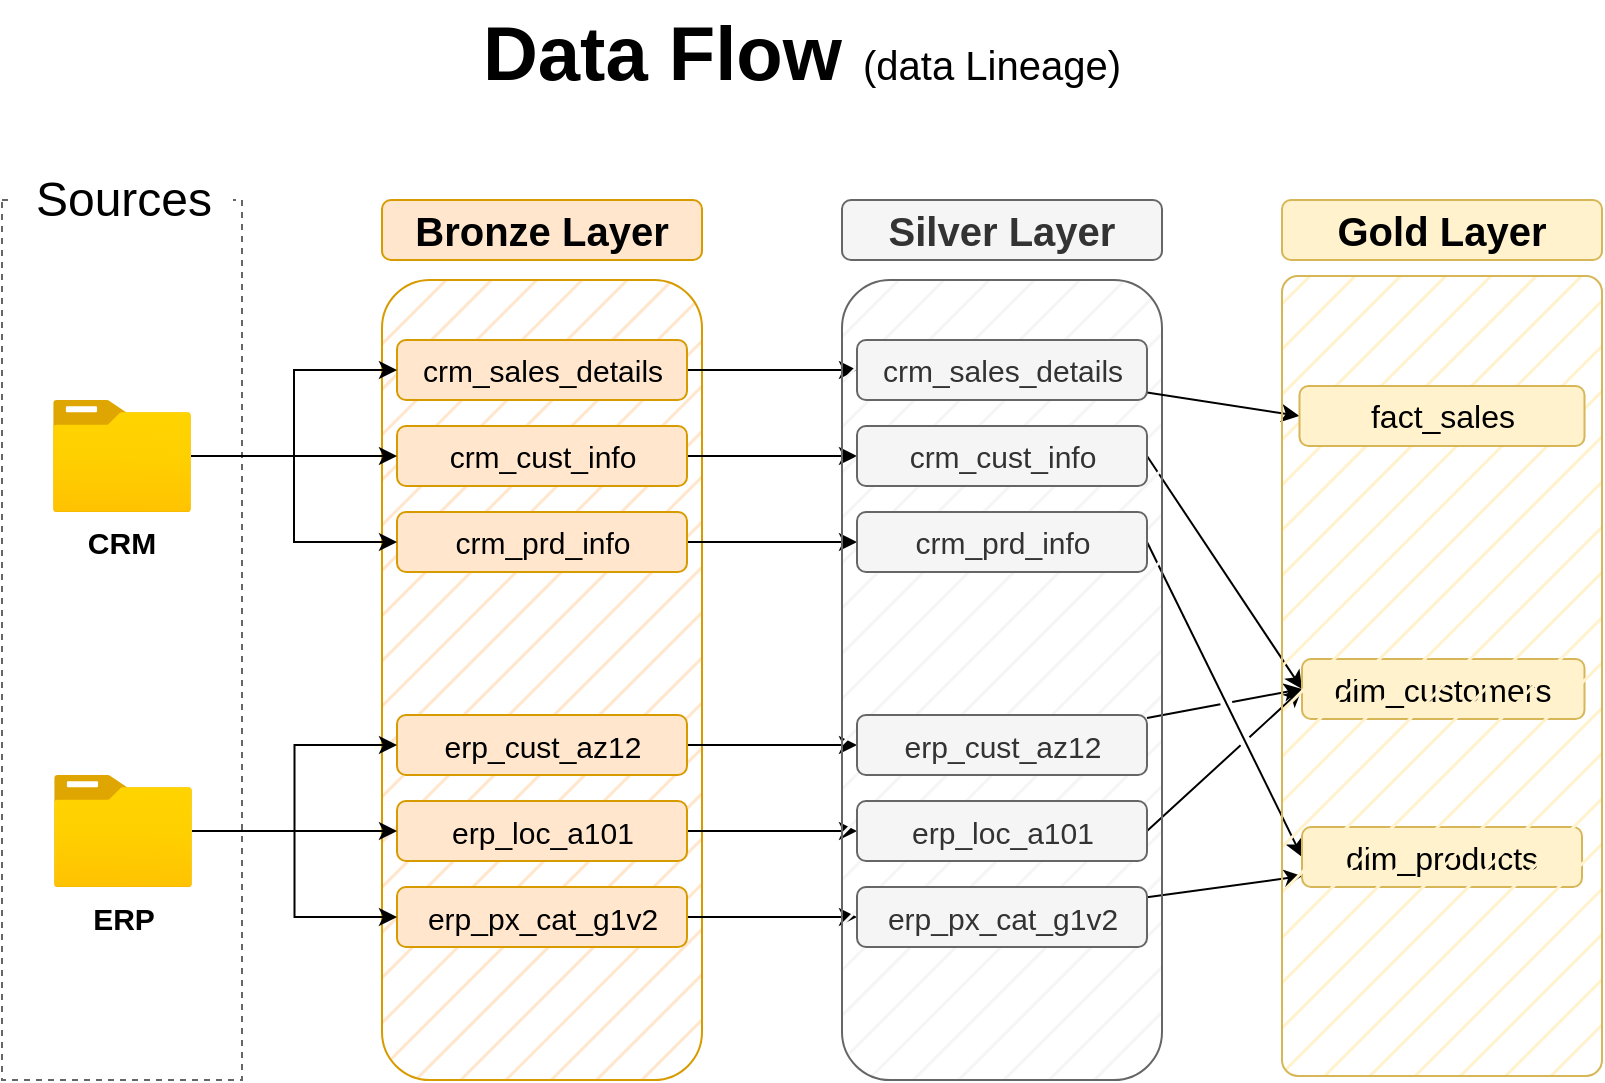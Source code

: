 <mxfile version="26.0.16">
  <diagram name="Page-1" id="McN0kEQVltREOp8O5Q6n">
    <mxGraphModel dx="1600" dy="1874" grid="1" gridSize="10" guides="1" tooltips="1" connect="1" arrows="1" fold="1" page="1" pageScale="1" pageWidth="850" pageHeight="1100" math="0" shadow="0">
      <root>
        <mxCell id="0" />
        <mxCell id="1" parent="0" />
        <mxCell id="T_Q_yISWjfhSMRc6sAfI-7" style="rounded=0;orthogonalLoop=1;jettySize=auto;html=1;entryX=0;entryY=0.5;entryDx=0;entryDy=0;exitX=1;exitY=0.5;exitDx=0;exitDy=0;jumpStyle=gap;" edge="1" parent="1" source="WvUIc4aGueGax_Y1hHD2-26" target="T_Q_yISWjfhSMRc6sAfI-4">
          <mxGeometry relative="1" as="geometry" />
        </mxCell>
        <mxCell id="T_Q_yISWjfhSMRc6sAfI-10" value="" style="rounded=0;orthogonalLoop=1;jettySize=auto;html=1;entryX=0;entryY=0.5;entryDx=0;entryDy=0;exitX=1;exitY=0.5;exitDx=0;exitDy=0;jumpStyle=gap;" edge="1" parent="1" source="WvUIc4aGueGax_Y1hHD2-27" target="T_Q_yISWjfhSMRc6sAfI-5">
          <mxGeometry relative="1" as="geometry" />
        </mxCell>
        <mxCell id="T_Q_yISWjfhSMRc6sAfI-8" value="" style="rounded=0;orthogonalLoop=1;jettySize=auto;html=1;entryX=0;entryY=0.5;entryDx=0;entryDy=0;jumpStyle=gap;" edge="1" parent="1" source="WvUIc4aGueGax_Y1hHD2-28" target="T_Q_yISWjfhSMRc6sAfI-4">
          <mxGeometry relative="1" as="geometry" />
        </mxCell>
        <mxCell id="T_Q_yISWjfhSMRc6sAfI-11" style="rounded=0;orthogonalLoop=1;jettySize=auto;html=1;entryX=0;entryY=0.5;entryDx=0;entryDy=0;exitX=1;exitY=0.5;exitDx=0;exitDy=0;jumpStyle=gap;" edge="1" parent="1" source="WvUIc4aGueGax_Y1hHD2-29" target="T_Q_yISWjfhSMRc6sAfI-4">
          <mxGeometry relative="1" as="geometry" />
        </mxCell>
        <mxCell id="T_Q_yISWjfhSMRc6sAfI-9" value="" style="rounded=0;orthogonalLoop=1;jettySize=auto;html=1;jumpStyle=gap;" edge="1" parent="1" source="WvUIc4aGueGax_Y1hHD2-30" target="T_Q_yISWjfhSMRc6sAfI-5">
          <mxGeometry relative="1" as="geometry" />
        </mxCell>
        <mxCell id="T_Q_yISWjfhSMRc6sAfI-4" value="dim_customers" style="rounded=1;whiteSpace=wrap;html=1;fillColor=#fff2cc;strokeColor=#d6b656;fontSize=16;fontStyle=0;" vertex="1" parent="1">
          <mxGeometry x="730" y="309.5" width="141.25" height="30" as="geometry" />
        </mxCell>
        <mxCell id="T_Q_yISWjfhSMRc6sAfI-5" value="dim_products" style="rounded=1;whiteSpace=wrap;html=1;fillColor=#fff2cc;strokeColor=#d6b656;fontSize=16;fontStyle=0;" vertex="1" parent="1">
          <mxGeometry x="730" y="393.5" width="140" height="30" as="geometry" />
        </mxCell>
        <mxCell id="WvUIc4aGueGax_Y1hHD2-1" value="" style="rounded=0;whiteSpace=wrap;html=1;fillColor=none;dashed=1;fontColor=#333333;strokeColor=#666666;" parent="1" vertex="1">
          <mxGeometry x="80" y="80" width="120" height="440" as="geometry" />
        </mxCell>
        <mxCell id="WvUIc4aGueGax_Y1hHD2-2" value="&lt;font style=&quot;font-size: 24px;&quot;&gt;Sources&lt;/font&gt;" style="rounded=1;whiteSpace=wrap;html=1;fillColor=default;strokeColor=none;" parent="1" vertex="1">
          <mxGeometry x="85.5" y="70" width="110" height="20" as="geometry" />
        </mxCell>
        <mxCell id="WvUIc4aGueGax_Y1hHD2-3" value="" style="group" parent="1" vertex="1" connectable="0">
          <mxGeometry x="105.5" y="180" width="69" height="86" as="geometry" />
        </mxCell>
        <mxCell id="WvUIc4aGueGax_Y1hHD2-4" value="" style="image;aspect=fixed;html=1;points=[];align=center;fontSize=12;image=img/lib/azure2/general/Folder_Blank.svg;" parent="WvUIc4aGueGax_Y1hHD2-3" vertex="1">
          <mxGeometry width="69" height="56.0" as="geometry" />
        </mxCell>
        <mxCell id="WvUIc4aGueGax_Y1hHD2-5" value="&lt;font style=&quot;font-size: 15px;&quot;&gt;&lt;b style=&quot;&quot;&gt;CRM&lt;/b&gt;&lt;/font&gt;" style="text;html=1;align=center;verticalAlign=middle;whiteSpace=wrap;rounded=0;" parent="WvUIc4aGueGax_Y1hHD2-3" vertex="1">
          <mxGeometry x="4.5" y="56" width="60" height="30" as="geometry" />
        </mxCell>
        <mxCell id="WvUIc4aGueGax_Y1hHD2-6" value="" style="group" parent="1" vertex="1" connectable="0">
          <mxGeometry x="106" y="367.5" width="69" height="86" as="geometry" />
        </mxCell>
        <mxCell id="WvUIc4aGueGax_Y1hHD2-7" value="" style="image;aspect=fixed;html=1;points=[];align=center;fontSize=12;image=img/lib/azure2/general/Folder_Blank.svg;" parent="WvUIc4aGueGax_Y1hHD2-6" vertex="1">
          <mxGeometry width="69" height="56.0" as="geometry" />
        </mxCell>
        <mxCell id="WvUIc4aGueGax_Y1hHD2-8" value="&lt;font style=&quot;font-size: 15px;&quot;&gt;&lt;b style=&quot;&quot;&gt;ERP&lt;/b&gt;&lt;/font&gt;" style="text;html=1;align=center;verticalAlign=middle;whiteSpace=wrap;rounded=0;" parent="WvUIc4aGueGax_Y1hHD2-6" vertex="1">
          <mxGeometry x="4.5" y="56" width="60" height="30" as="geometry" />
        </mxCell>
        <mxCell id="WvUIc4aGueGax_Y1hHD2-9" value="" style="rounded=1;whiteSpace=wrap;html=1;fillColor=#ffe6cc;fillStyle=hatch;strokeColor=#d79b00;" parent="1" vertex="1">
          <mxGeometry x="270" y="120" width="160" height="400" as="geometry" />
        </mxCell>
        <mxCell id="WvUIc4aGueGax_Y1hHD2-10" value="&lt;font style=&quot;font-size: 20px;&quot;&gt;&lt;b&gt;Bronze Layer&lt;/b&gt;&lt;/font&gt;" style="rounded=1;whiteSpace=wrap;html=1;strokeColor=#d79b00;fillColor=#ffe6cc;" parent="1" vertex="1">
          <mxGeometry x="270" y="80" width="160" height="30" as="geometry" />
        </mxCell>
        <mxCell id="WvUIc4aGueGax_Y1hHD2-31" style="edgeStyle=orthogonalEdgeStyle;rounded=0;orthogonalLoop=1;jettySize=auto;html=1;" parent="1" source="WvUIc4aGueGax_Y1hHD2-11" target="WvUIc4aGueGax_Y1hHD2-25" edge="1">
          <mxGeometry relative="1" as="geometry" />
        </mxCell>
        <mxCell id="WvUIc4aGueGax_Y1hHD2-11" value="&lt;font style=&quot;font-size: 15px;&quot;&gt;crm_sales_details&lt;/font&gt;" style="rounded=1;whiteSpace=wrap;html=1;strokeColor=#d79b00;fillColor=#ffe6cc;" parent="1" vertex="1">
          <mxGeometry x="277.5" y="150" width="145" height="30" as="geometry" />
        </mxCell>
        <mxCell id="WvUIc4aGueGax_Y1hHD2-32" style="edgeStyle=orthogonalEdgeStyle;rounded=0;orthogonalLoop=1;jettySize=auto;html=1;entryX=0;entryY=0.5;entryDx=0;entryDy=0;" parent="1" source="WvUIc4aGueGax_Y1hHD2-12" target="WvUIc4aGueGax_Y1hHD2-26" edge="1">
          <mxGeometry relative="1" as="geometry" />
        </mxCell>
        <mxCell id="WvUIc4aGueGax_Y1hHD2-12" value="&lt;font style=&quot;font-size: 15px;&quot;&gt;crm_cust_info&lt;/font&gt;" style="rounded=1;whiteSpace=wrap;html=1;strokeColor=#d79b00;fillColor=#ffe6cc;" parent="1" vertex="1">
          <mxGeometry x="277.5" y="193" width="145" height="30" as="geometry" />
        </mxCell>
        <mxCell id="WvUIc4aGueGax_Y1hHD2-33" style="edgeStyle=orthogonalEdgeStyle;rounded=0;orthogonalLoop=1;jettySize=auto;html=1;entryX=0;entryY=0.5;entryDx=0;entryDy=0;" parent="1" source="WvUIc4aGueGax_Y1hHD2-13" target="WvUIc4aGueGax_Y1hHD2-27" edge="1">
          <mxGeometry relative="1" as="geometry" />
        </mxCell>
        <mxCell id="WvUIc4aGueGax_Y1hHD2-13" value="&lt;font style=&quot;font-size: 15px;&quot;&gt;crm_prd_info&lt;/font&gt;" style="rounded=1;whiteSpace=wrap;html=1;strokeColor=#d79b00;fillColor=#ffe6cc;" parent="1" vertex="1">
          <mxGeometry x="277.5" y="236" width="145" height="30" as="geometry" />
        </mxCell>
        <mxCell id="WvUIc4aGueGax_Y1hHD2-14" style="edgeStyle=orthogonalEdgeStyle;rounded=0;orthogonalLoop=1;jettySize=auto;html=1;entryX=0;entryY=0.5;entryDx=0;entryDy=0;" parent="1" source="WvUIc4aGueGax_Y1hHD2-4" target="WvUIc4aGueGax_Y1hHD2-11" edge="1">
          <mxGeometry relative="1" as="geometry" />
        </mxCell>
        <mxCell id="WvUIc4aGueGax_Y1hHD2-15" style="edgeStyle=orthogonalEdgeStyle;rounded=0;orthogonalLoop=1;jettySize=auto;html=1;entryX=0;entryY=0.5;entryDx=0;entryDy=0;" parent="1" source="WvUIc4aGueGax_Y1hHD2-4" target="WvUIc4aGueGax_Y1hHD2-12" edge="1">
          <mxGeometry relative="1" as="geometry" />
        </mxCell>
        <mxCell id="WvUIc4aGueGax_Y1hHD2-16" style="edgeStyle=orthogonalEdgeStyle;rounded=0;orthogonalLoop=1;jettySize=auto;html=1;entryX=0;entryY=0.5;entryDx=0;entryDy=0;" parent="1" source="WvUIc4aGueGax_Y1hHD2-4" target="WvUIc4aGueGax_Y1hHD2-13" edge="1">
          <mxGeometry relative="1" as="geometry" />
        </mxCell>
        <mxCell id="WvUIc4aGueGax_Y1hHD2-35" style="edgeStyle=orthogonalEdgeStyle;rounded=0;orthogonalLoop=1;jettySize=auto;html=1;" parent="1" source="WvUIc4aGueGax_Y1hHD2-17" target="WvUIc4aGueGax_Y1hHD2-28" edge="1">
          <mxGeometry relative="1" as="geometry" />
        </mxCell>
        <mxCell id="WvUIc4aGueGax_Y1hHD2-17" value="&lt;font style=&quot;font-size: 15px;&quot;&gt;erp_cust_az12&lt;/font&gt;" style="rounded=1;whiteSpace=wrap;html=1;strokeColor=#d79b00;fillColor=#ffe6cc;" parent="1" vertex="1">
          <mxGeometry x="277.5" y="337.5" width="145" height="30" as="geometry" />
        </mxCell>
        <mxCell id="WvUIc4aGueGax_Y1hHD2-34" style="edgeStyle=orthogonalEdgeStyle;rounded=0;orthogonalLoop=1;jettySize=auto;html=1;" parent="1" source="WvUIc4aGueGax_Y1hHD2-18" target="WvUIc4aGueGax_Y1hHD2-29" edge="1">
          <mxGeometry relative="1" as="geometry" />
        </mxCell>
        <mxCell id="WvUIc4aGueGax_Y1hHD2-18" value="&lt;font style=&quot;font-size: 15px;&quot;&gt;erp_loc_a101&lt;/font&gt;" style="rounded=1;whiteSpace=wrap;html=1;strokeColor=#d79b00;fillColor=#ffe6cc;" parent="1" vertex="1">
          <mxGeometry x="277.5" y="380.5" width="145" height="30" as="geometry" />
        </mxCell>
        <mxCell id="WvUIc4aGueGax_Y1hHD2-36" style="edgeStyle=orthogonalEdgeStyle;rounded=0;orthogonalLoop=1;jettySize=auto;html=1;entryX=0;entryY=0.5;entryDx=0;entryDy=0;" parent="1" source="WvUIc4aGueGax_Y1hHD2-19" target="WvUIc4aGueGax_Y1hHD2-30" edge="1">
          <mxGeometry relative="1" as="geometry" />
        </mxCell>
        <mxCell id="WvUIc4aGueGax_Y1hHD2-19" value="&lt;font style=&quot;font-size: 15px;&quot;&gt;erp_px_cat_g1v2&lt;/font&gt;" style="rounded=1;whiteSpace=wrap;html=1;strokeColor=#d79b00;fillColor=#ffe6cc;" parent="1" vertex="1">
          <mxGeometry x="277.5" y="423.5" width="145" height="30" as="geometry" />
        </mxCell>
        <mxCell id="WvUIc4aGueGax_Y1hHD2-20" style="edgeStyle=orthogonalEdgeStyle;rounded=0;orthogonalLoop=1;jettySize=auto;html=1;" parent="1" source="WvUIc4aGueGax_Y1hHD2-7" target="WvUIc4aGueGax_Y1hHD2-17" edge="1">
          <mxGeometry relative="1" as="geometry" />
        </mxCell>
        <mxCell id="WvUIc4aGueGax_Y1hHD2-21" style="edgeStyle=orthogonalEdgeStyle;rounded=0;orthogonalLoop=1;jettySize=auto;html=1;entryX=0;entryY=0.5;entryDx=0;entryDy=0;" parent="1" source="WvUIc4aGueGax_Y1hHD2-7" target="WvUIc4aGueGax_Y1hHD2-18" edge="1">
          <mxGeometry relative="1" as="geometry" />
        </mxCell>
        <mxCell id="WvUIc4aGueGax_Y1hHD2-22" style="edgeStyle=orthogonalEdgeStyle;rounded=0;orthogonalLoop=1;jettySize=auto;html=1;entryX=0;entryY=0.5;entryDx=0;entryDy=0;" parent="1" source="WvUIc4aGueGax_Y1hHD2-7" target="WvUIc4aGueGax_Y1hHD2-19" edge="1">
          <mxGeometry relative="1" as="geometry" />
        </mxCell>
        <mxCell id="WvUIc4aGueGax_Y1hHD2-23" value="" style="rounded=1;whiteSpace=wrap;html=1;fillColor=#f5f5f5;fillStyle=hatch;strokeColor=#666666;fontColor=#333333;" parent="1" vertex="1">
          <mxGeometry x="500" y="120" width="160" height="400" as="geometry" />
        </mxCell>
        <mxCell id="WvUIc4aGueGax_Y1hHD2-24" value="&lt;font style=&quot;font-size: 20px;&quot;&gt;&lt;b&gt;Silver Layer&lt;/b&gt;&lt;/font&gt;" style="rounded=1;whiteSpace=wrap;html=1;strokeColor=#666666;fillColor=#f5f5f5;fontColor=#333333;" parent="1" vertex="1">
          <mxGeometry x="500" y="80" width="160" height="30" as="geometry" />
        </mxCell>
        <mxCell id="T_Q_yISWjfhSMRc6sAfI-6" value="" style="rounded=0;orthogonalLoop=1;jettySize=auto;html=1;entryX=0;entryY=0.5;entryDx=0;entryDy=0;jumpStyle=gap;" edge="1" parent="1" source="WvUIc4aGueGax_Y1hHD2-25" target="T_Q_yISWjfhSMRc6sAfI-3">
          <mxGeometry relative="1" as="geometry" />
        </mxCell>
        <mxCell id="WvUIc4aGueGax_Y1hHD2-25" value="&lt;font style=&quot;font-size: 15px;&quot;&gt;crm_sales_details&lt;/font&gt;" style="rounded=1;whiteSpace=wrap;html=1;strokeColor=#666666;fillColor=#f5f5f5;fontColor=#333333;" parent="1" vertex="1">
          <mxGeometry x="507.5" y="150" width="145" height="30" as="geometry" />
        </mxCell>
        <mxCell id="WvUIc4aGueGax_Y1hHD2-26" value="&lt;font style=&quot;font-size: 15px;&quot;&gt;crm_cust_info&lt;/font&gt;" style="rounded=1;whiteSpace=wrap;html=1;strokeColor=#666666;fillColor=#f5f5f5;fontColor=#333333;" parent="1" vertex="1">
          <mxGeometry x="507.5" y="193" width="145" height="30" as="geometry" />
        </mxCell>
        <mxCell id="WvUIc4aGueGax_Y1hHD2-27" value="&lt;font style=&quot;font-size: 15px;&quot;&gt;crm_prd_info&lt;/font&gt;" style="rounded=1;whiteSpace=wrap;html=1;strokeColor=#666666;fillColor=#f5f5f5;fontColor=#333333;" parent="1" vertex="1">
          <mxGeometry x="507.5" y="236" width="145" height="30" as="geometry" />
        </mxCell>
        <mxCell id="WvUIc4aGueGax_Y1hHD2-28" value="&lt;font style=&quot;font-size: 15px;&quot;&gt;erp_cust_az12&lt;/font&gt;" style="rounded=1;whiteSpace=wrap;html=1;strokeColor=#666666;fillColor=#f5f5f5;fontColor=#333333;" parent="1" vertex="1">
          <mxGeometry x="507.5" y="337.5" width="145" height="30" as="geometry" />
        </mxCell>
        <mxCell id="WvUIc4aGueGax_Y1hHD2-29" value="&lt;font style=&quot;font-size: 15px;&quot;&gt;erp_loc_a101&lt;/font&gt;" style="rounded=1;whiteSpace=wrap;html=1;strokeColor=#666666;fillColor=#f5f5f5;fontColor=#333333;" parent="1" vertex="1">
          <mxGeometry x="507.5" y="380.5" width="145" height="30" as="geometry" />
        </mxCell>
        <mxCell id="WvUIc4aGueGax_Y1hHD2-30" value="&lt;font style=&quot;font-size: 15px;&quot;&gt;erp_px_cat_g1v2&lt;/font&gt;" style="rounded=1;whiteSpace=wrap;html=1;strokeColor=#666666;fillColor=#f5f5f5;fontColor=#333333;" parent="1" vertex="1">
          <mxGeometry x="507.5" y="423.5" width="145" height="30" as="geometry" />
        </mxCell>
        <mxCell id="T_Q_yISWjfhSMRc6sAfI-1" value="" style="rounded=1;whiteSpace=wrap;html=1;fillColor=#fff2cc;strokeColor=#d6b656;fillStyle=hatch;arcSize=5;" vertex="1" parent="1">
          <mxGeometry x="720" y="118" width="160" height="400" as="geometry" />
        </mxCell>
        <mxCell id="T_Q_yISWjfhSMRc6sAfI-2" value="Gold Layer" style="rounded=1;whiteSpace=wrap;html=1;fillColor=#fff2cc;strokeColor=#d6b656;fontSize=20;fontStyle=1;" vertex="1" parent="1">
          <mxGeometry x="720" y="80" width="160" height="30" as="geometry" />
        </mxCell>
        <mxCell id="T_Q_yISWjfhSMRc6sAfI-3" value="fact_sales" style="rounded=1;whiteSpace=wrap;html=1;fillColor=#fff2cc;strokeColor=#d6b656;fontSize=16;fontStyle=0;" vertex="1" parent="1">
          <mxGeometry x="728.75" y="173" width="142.5" height="30" as="geometry" />
        </mxCell>
        <mxCell id="T_Q_yISWjfhSMRc6sAfI-16" value="&lt;font style=&quot;&quot;&gt;&lt;b&gt;Data Flow&amp;nbsp;&lt;/b&gt;&lt;/font&gt;&lt;span style=&quot;font-size: 20px; background-color: transparent; color: light-dark(rgb(0, 0, 0), rgb(255, 255, 255));&quot;&gt;(data Lineage)&lt;/span&gt;" style="text;html=1;strokeColor=none;fillColor=none;align=center;verticalAlign=middle;whiteSpace=wrap;rounded=0;fontSize=38;fontFamily=Helvetica;" vertex="1" parent="1">
          <mxGeometry x="80" y="-20" width="800" height="54" as="geometry" />
        </mxCell>
      </root>
    </mxGraphModel>
  </diagram>
</mxfile>
